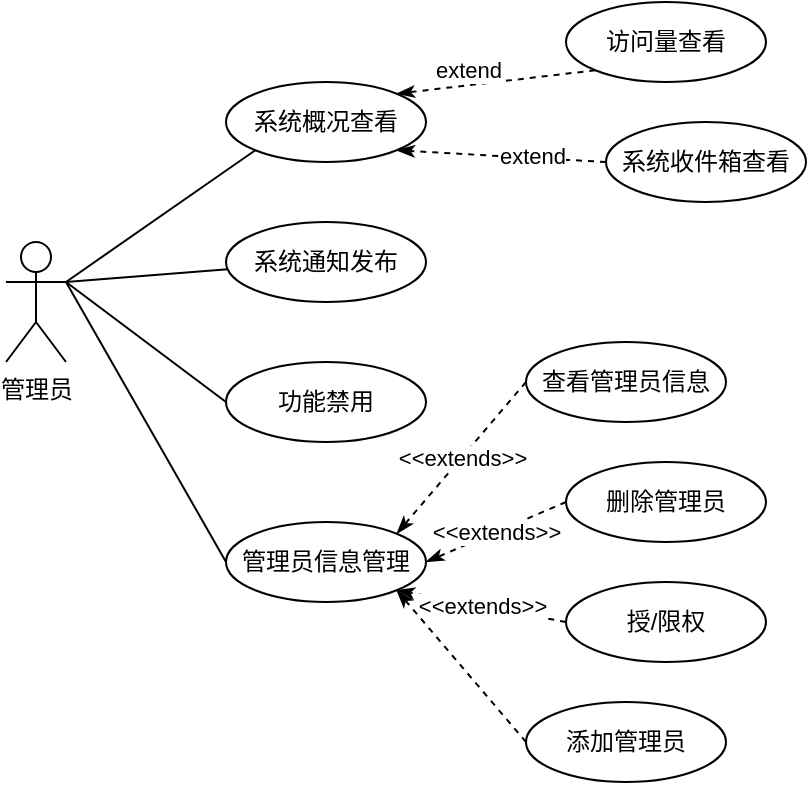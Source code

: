 <mxfile version="13.7.3" type="device"><diagram id="7GPhsEXC3zmMJP7dXJ_L" name="第 1 页"><mxGraphModel dx="1037" dy="609" grid="1" gridSize="10" guides="1" tooltips="1" connect="1" arrows="1" fold="1" page="1" pageScale="1" pageWidth="827" pageHeight="1169" math="0" shadow="0"><root><mxCell id="0"/><mxCell id="1" parent="0"/><mxCell id="mJD-nGWoma4f2jDYcldP-1" style="edgeStyle=none;rounded=0;orthogonalLoop=1;jettySize=auto;html=1;exitX=1;exitY=0.333;exitDx=0;exitDy=0;exitPerimeter=0;entryX=0;entryY=1;entryDx=0;entryDy=0;endArrow=none;endFill=0;" parent="1" source="mJD-nGWoma4f2jDYcldP-3" target="mJD-nGWoma4f2jDYcldP-4" edge="1"><mxGeometry relative="1" as="geometry"/></mxCell><mxCell id="mJD-nGWoma4f2jDYcldP-2" style="edgeStyle=none;rounded=0;orthogonalLoop=1;jettySize=auto;html=1;exitX=1;exitY=0.333;exitDx=0;exitDy=0;exitPerimeter=0;endArrow=none;endFill=0;" parent="1" source="mJD-nGWoma4f2jDYcldP-3" target="mJD-nGWoma4f2jDYcldP-5" edge="1"><mxGeometry relative="1" as="geometry"/></mxCell><mxCell id="mJD-nGWoma4f2jDYcldP-3" value="管理员" style="shape=umlActor;verticalLabelPosition=bottom;verticalAlign=top;html=1;" parent="1" vertex="1"><mxGeometry x="190" y="150" width="30" height="60" as="geometry"/></mxCell><mxCell id="mJD-nGWoma4f2jDYcldP-4" value="系统概况查看" style="ellipse;whiteSpace=wrap;html=1;" parent="1" vertex="1"><mxGeometry x="300" y="70" width="100" height="40" as="geometry"/></mxCell><mxCell id="mJD-nGWoma4f2jDYcldP-5" value="系统通知发布" style="ellipse;whiteSpace=wrap;html=1;" parent="1" vertex="1"><mxGeometry x="300" y="140" width="100" height="40" as="geometry"/></mxCell><mxCell id="mJD-nGWoma4f2jDYcldP-6" style="edgeStyle=none;rounded=0;orthogonalLoop=1;jettySize=auto;html=1;exitX=0;exitY=1;exitDx=0;exitDy=0;entryX=1;entryY=0;entryDx=0;entryDy=0;endArrow=classicThin;endFill=1;dashed=1;" parent="1" source="mJD-nGWoma4f2jDYcldP-8" target="mJD-nGWoma4f2jDYcldP-4" edge="1"><mxGeometry relative="1" as="geometry"/></mxCell><mxCell id="mJD-nGWoma4f2jDYcldP-7" value="extend" style="edgeLabel;html=1;align=center;verticalAlign=middle;resizable=0;points=[];" parent="mJD-nGWoma4f2jDYcldP-6" vertex="1" connectable="0"><mxGeometry x="0.574" y="1" relative="1" as="geometry"><mxPoint x="14.38" y="-10.69" as="offset"/></mxGeometry></mxCell><mxCell id="mJD-nGWoma4f2jDYcldP-8" value="访问量查看" style="ellipse;whiteSpace=wrap;html=1;" parent="1" vertex="1"><mxGeometry x="470" y="30" width="100" height="40" as="geometry"/></mxCell><mxCell id="mJD-nGWoma4f2jDYcldP-9" style="edgeStyle=none;rounded=0;orthogonalLoop=1;jettySize=auto;html=1;exitX=0;exitY=0.5;exitDx=0;exitDy=0;dashed=1;endArrow=classicThin;endFill=1;entryX=1;entryY=1;entryDx=0;entryDy=0;" parent="1" source="mJD-nGWoma4f2jDYcldP-11" target="mJD-nGWoma4f2jDYcldP-4" edge="1"><mxGeometry relative="1" as="geometry"/></mxCell><mxCell id="mJD-nGWoma4f2jDYcldP-10" value="extend" style="edgeLabel;html=1;align=center;verticalAlign=middle;resizable=0;points=[];" parent="mJD-nGWoma4f2jDYcldP-9" vertex="1" connectable="0"><mxGeometry x="-0.283" y="-1" relative="1" as="geometry"><mxPoint as="offset"/></mxGeometry></mxCell><mxCell id="mJD-nGWoma4f2jDYcldP-11" value="系统收件箱查看" style="ellipse;whiteSpace=wrap;html=1;" parent="1" vertex="1"><mxGeometry x="490" y="90" width="100" height="40" as="geometry"/></mxCell><mxCell id="mJD-nGWoma4f2jDYcldP-12" value="功能禁用" style="ellipse;whiteSpace=wrap;html=1;" parent="1" vertex="1"><mxGeometry x="300" y="210" width="100" height="40" as="geometry"/></mxCell><mxCell id="mJD-nGWoma4f2jDYcldP-13" style="edgeStyle=none;rounded=0;orthogonalLoop=1;jettySize=auto;html=1;endArrow=none;endFill=0;entryX=0;entryY=0.5;entryDx=0;entryDy=0;exitX=1;exitY=0.333;exitDx=0;exitDy=0;exitPerimeter=0;" parent="1" source="mJD-nGWoma4f2jDYcldP-3" target="mJD-nGWoma4f2jDYcldP-12" edge="1"><mxGeometry relative="1" as="geometry"><mxPoint x="220" y="140" as="sourcePoint"/><mxPoint x="313.333" y="162.82" as="targetPoint"/></mxGeometry></mxCell><mxCell id="yGaS6cUm8Tfc6ojMRRAH-8" style="edgeStyle=none;rounded=0;orthogonalLoop=1;jettySize=auto;html=1;exitX=0;exitY=0.5;exitDx=0;exitDy=0;entryX=1;entryY=0.333;entryDx=0;entryDy=0;entryPerimeter=0;endArrow=none;endFill=0;" parent="1" source="yGaS6cUm8Tfc6ojMRRAH-1" target="mJD-nGWoma4f2jDYcldP-3" edge="1"><mxGeometry relative="1" as="geometry"/></mxCell><mxCell id="yGaS6cUm8Tfc6ojMRRAH-1" value="管理员信息管理" style="ellipse;whiteSpace=wrap;html=1;" parent="1" vertex="1"><mxGeometry x="300" y="290" width="100" height="40" as="geometry"/></mxCell><mxCell id="yGaS6cUm8Tfc6ojMRRAH-5" value="&amp;lt;&amp;lt;extends&amp;gt;&amp;gt;" style="rounded=0;orthogonalLoop=1;jettySize=auto;html=1;exitX=0;exitY=0.5;exitDx=0;exitDy=0;entryX=1;entryY=0;entryDx=0;entryDy=0;dashed=1;endFill=1;endArrow=classicThin;" parent="1" source="yGaS6cUm8Tfc6ojMRRAH-2" target="yGaS6cUm8Tfc6ojMRRAH-1" edge="1"><mxGeometry relative="1" as="geometry"/></mxCell><mxCell id="yGaS6cUm8Tfc6ojMRRAH-2" value="查看管理员信息" style="ellipse;whiteSpace=wrap;html=1;" parent="1" vertex="1"><mxGeometry x="450" y="200" width="100" height="40" as="geometry"/></mxCell><mxCell id="yGaS6cUm8Tfc6ojMRRAH-6" value="&amp;lt;&amp;lt;extends&amp;gt;&amp;gt;" style="rounded=0;orthogonalLoop=1;jettySize=auto;html=1;exitX=0;exitY=0.5;exitDx=0;exitDy=0;entryX=1;entryY=0.5;entryDx=0;entryDy=0;dashed=1;endFill=1;endArrow=classicThin;" parent="1" source="yGaS6cUm8Tfc6ojMRRAH-3" target="yGaS6cUm8Tfc6ojMRRAH-1" edge="1"><mxGeometry relative="1" as="geometry"/></mxCell><mxCell id="yGaS6cUm8Tfc6ojMRRAH-3" value="删除管理员" style="ellipse;whiteSpace=wrap;html=1;" parent="1" vertex="1"><mxGeometry x="470" y="260" width="100" height="40" as="geometry"/></mxCell><mxCell id="yGaS6cUm8Tfc6ojMRRAH-7" value="&amp;lt;&amp;lt;extends&amp;gt;&amp;gt;" style="rounded=0;orthogonalLoop=1;jettySize=auto;html=1;exitX=0;exitY=0.5;exitDx=0;exitDy=0;entryX=1;entryY=1;entryDx=0;entryDy=0;dashed=1;endFill=1;endArrow=classicThin;" parent="1" source="yGaS6cUm8Tfc6ojMRRAH-4" target="yGaS6cUm8Tfc6ojMRRAH-1" edge="1"><mxGeometry relative="1" as="geometry"/></mxCell><mxCell id="yGaS6cUm8Tfc6ojMRRAH-4" value="授/限权" style="ellipse;whiteSpace=wrap;html=1;" parent="1" vertex="1"><mxGeometry x="470" y="320" width="100" height="40" as="geometry"/></mxCell><mxCell id="MfQl-RLVoNyPtwqwTjCq-2" style="rounded=0;orthogonalLoop=1;jettySize=auto;html=1;exitX=0;exitY=0.5;exitDx=0;exitDy=0;entryX=1;entryY=1;entryDx=0;entryDy=0;dashed=1;endFill=1;endArrow=classicThin;" edge="1" parent="1" source="MfQl-RLVoNyPtwqwTjCq-1" target="yGaS6cUm8Tfc6ojMRRAH-1"><mxGeometry relative="1" as="geometry"/></mxCell><mxCell id="MfQl-RLVoNyPtwqwTjCq-1" value="添加管理员" style="ellipse;whiteSpace=wrap;html=1;" vertex="1" parent="1"><mxGeometry x="450" y="380" width="100" height="40" as="geometry"/></mxCell></root></mxGraphModel></diagram></mxfile>